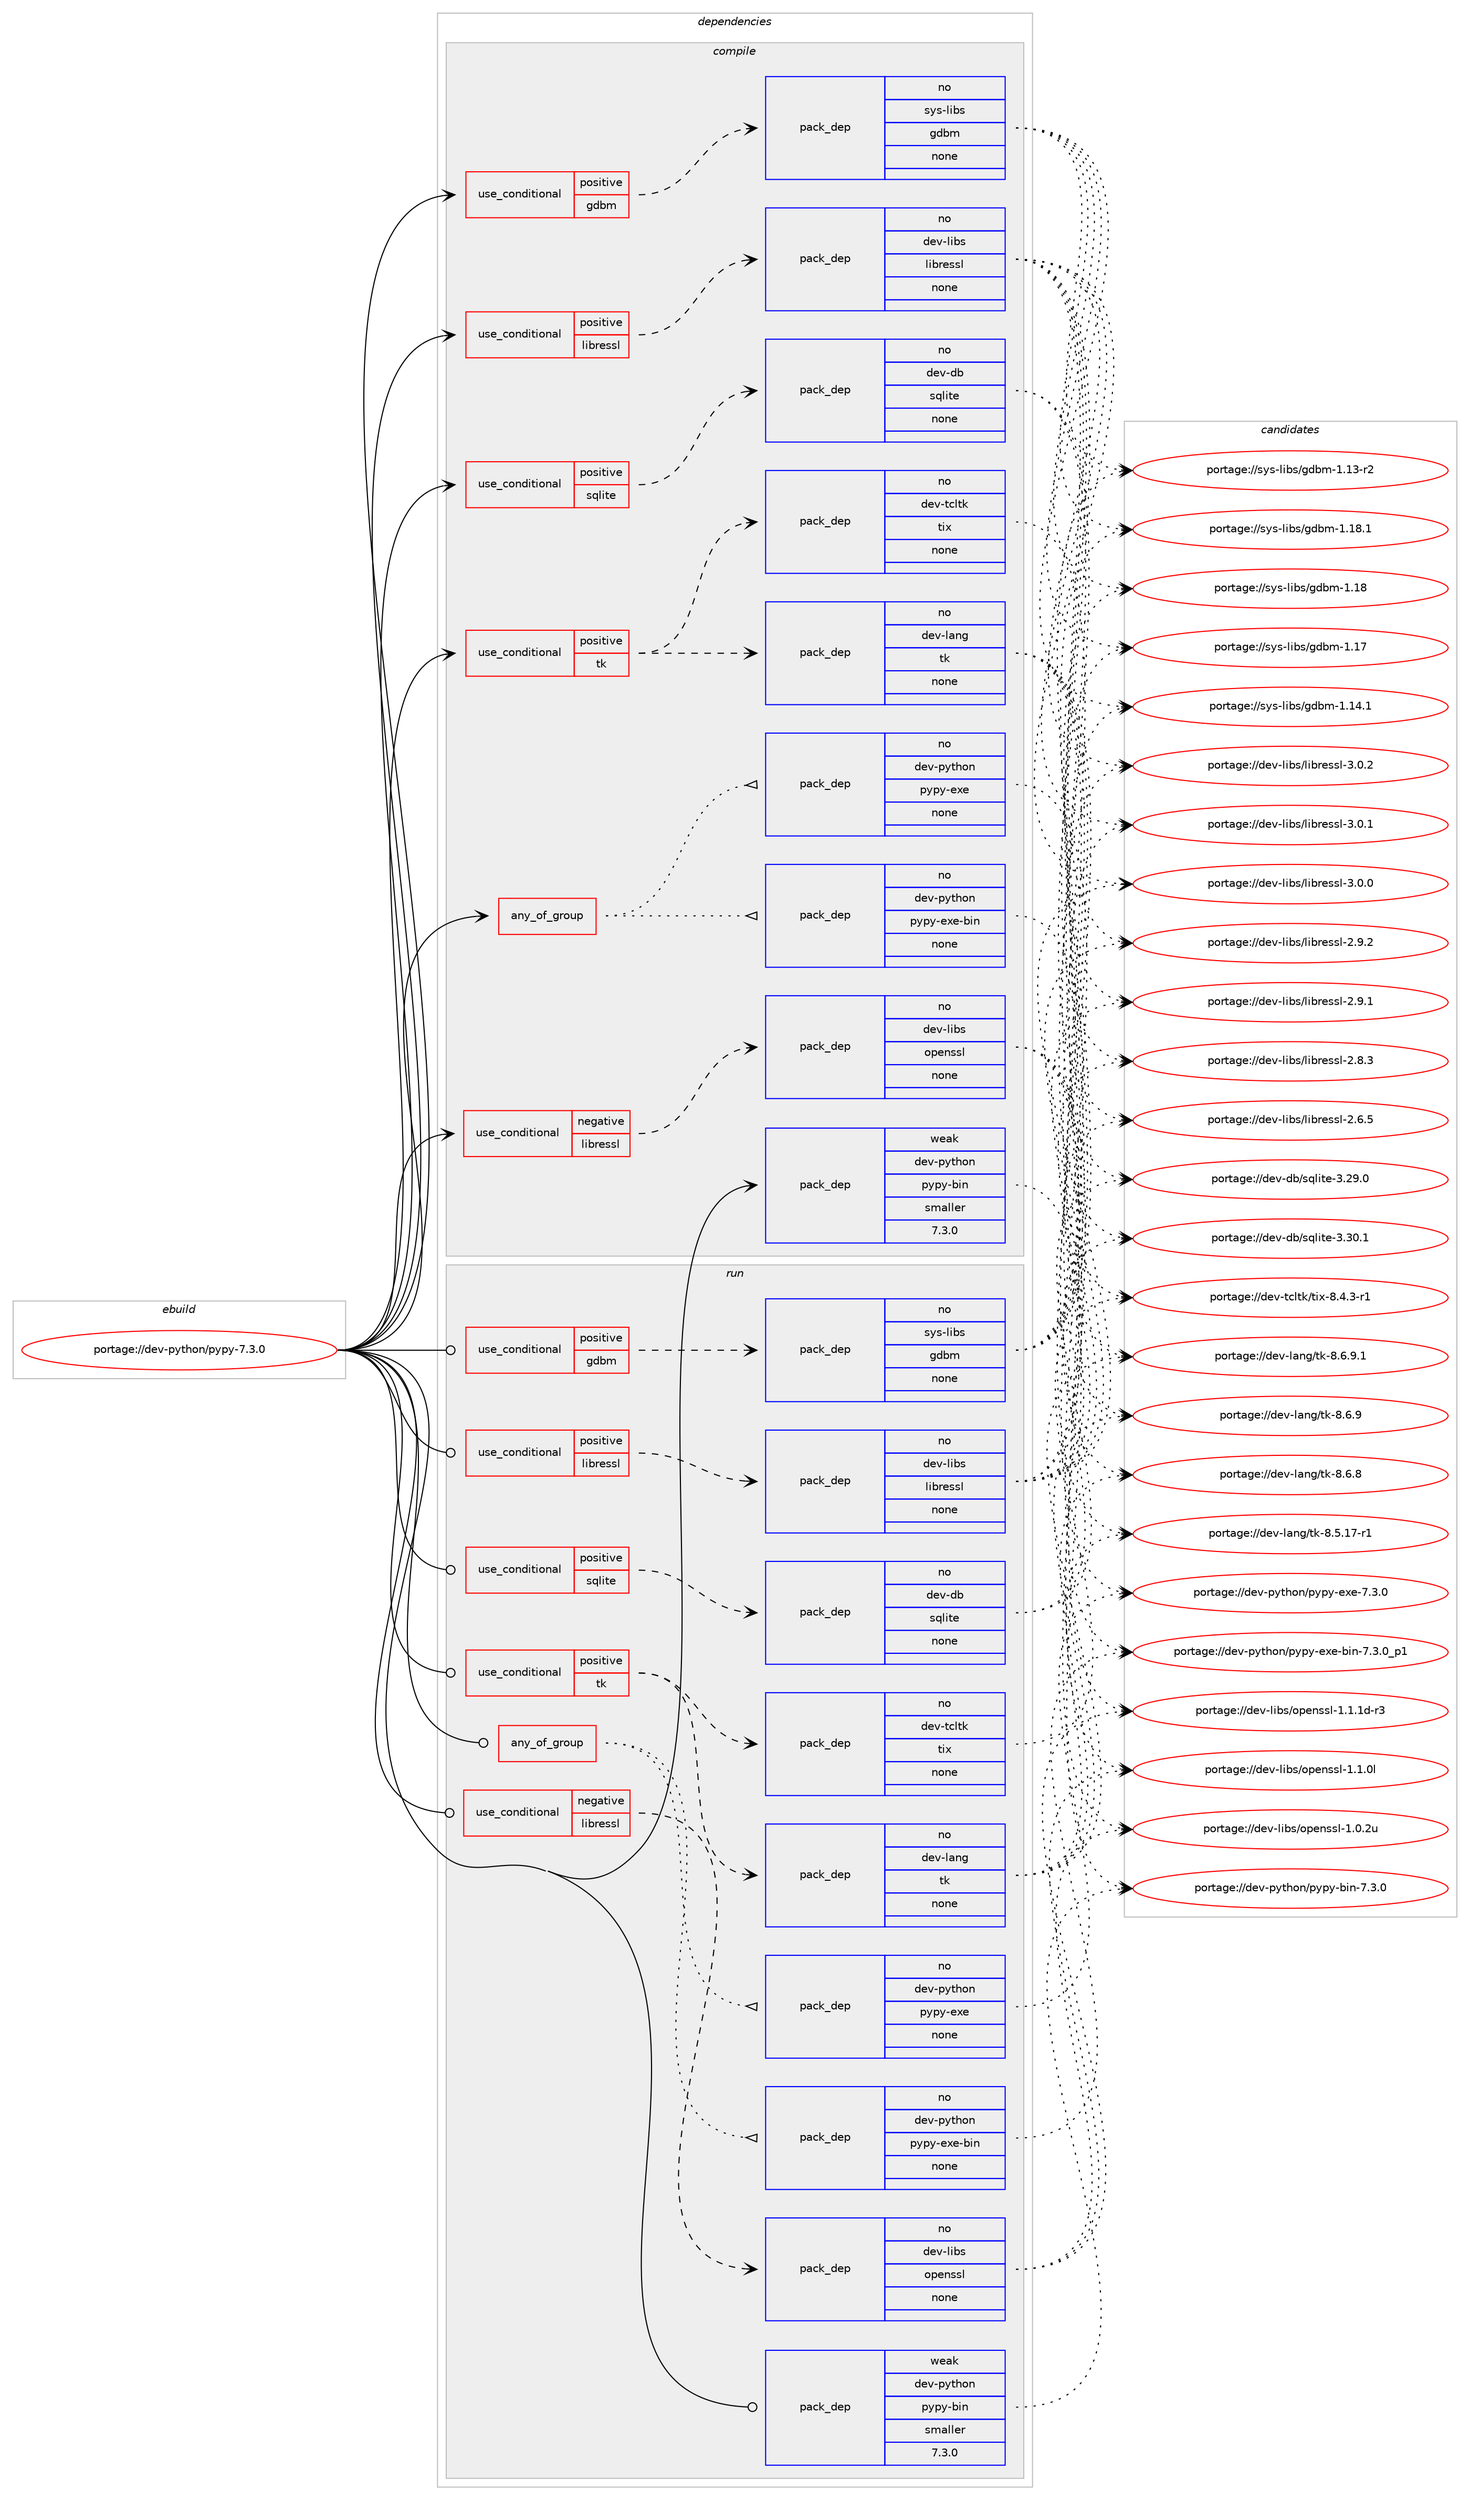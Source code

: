 digraph prolog {

# *************
# Graph options
# *************

newrank=true;
concentrate=true;
compound=true;
graph [rankdir=LR,fontname=Helvetica,fontsize=10,ranksep=1.5];#, ranksep=2.5, nodesep=0.2];
edge  [arrowhead=vee];
node  [fontname=Helvetica,fontsize=10];

# **********
# The ebuild
# **********

subgraph cluster_leftcol {
color=gray;
label=<<i>ebuild</i>>;
id [label="portage://dev-python/pypy-7.3.0", color=red, width=4, href="../dev-python/pypy-7.3.0.svg"];
}

# ****************
# The dependencies
# ****************

subgraph cluster_midcol {
color=gray;
label=<<i>dependencies</i>>;
subgraph cluster_compile {
fillcolor="#eeeeee";
style=filled;
label=<<i>compile</i>>;
subgraph any4718 {
dependency435857 [label=<<TABLE BORDER="0" CELLBORDER="1" CELLSPACING="0" CELLPADDING="4"><TR><TD CELLPADDING="10">any_of_group</TD></TR></TABLE>>, shape=none, color=red];subgraph pack322144 {
dependency435858 [label=<<TABLE BORDER="0" CELLBORDER="1" CELLSPACING="0" CELLPADDING="4" WIDTH="220"><TR><TD ROWSPAN="6" CELLPADDING="30">pack_dep</TD></TR><TR><TD WIDTH="110">no</TD></TR><TR><TD>dev-python</TD></TR><TR><TD>pypy-exe</TD></TR><TR><TD>none</TD></TR><TR><TD></TD></TR></TABLE>>, shape=none, color=blue];
}
dependency435857:e -> dependency435858:w [weight=20,style="dotted",arrowhead="oinv"];
subgraph pack322145 {
dependency435859 [label=<<TABLE BORDER="0" CELLBORDER="1" CELLSPACING="0" CELLPADDING="4" WIDTH="220"><TR><TD ROWSPAN="6" CELLPADDING="30">pack_dep</TD></TR><TR><TD WIDTH="110">no</TD></TR><TR><TD>dev-python</TD></TR><TR><TD>pypy-exe-bin</TD></TR><TR><TD>none</TD></TR><TR><TD></TD></TR></TABLE>>, shape=none, color=blue];
}
dependency435857:e -> dependency435859:w [weight=20,style="dotted",arrowhead="oinv"];
}
id:e -> dependency435857:w [weight=20,style="solid",arrowhead="vee"];
subgraph cond108784 {
dependency435860 [label=<<TABLE BORDER="0" CELLBORDER="1" CELLSPACING="0" CELLPADDING="4"><TR><TD ROWSPAN="3" CELLPADDING="10">use_conditional</TD></TR><TR><TD>negative</TD></TR><TR><TD>libressl</TD></TR></TABLE>>, shape=none, color=red];
subgraph pack322146 {
dependency435861 [label=<<TABLE BORDER="0" CELLBORDER="1" CELLSPACING="0" CELLPADDING="4" WIDTH="220"><TR><TD ROWSPAN="6" CELLPADDING="30">pack_dep</TD></TR><TR><TD WIDTH="110">no</TD></TR><TR><TD>dev-libs</TD></TR><TR><TD>openssl</TD></TR><TR><TD>none</TD></TR><TR><TD></TD></TR></TABLE>>, shape=none, color=blue];
}
dependency435860:e -> dependency435861:w [weight=20,style="dashed",arrowhead="vee"];
}
id:e -> dependency435860:w [weight=20,style="solid",arrowhead="vee"];
subgraph cond108785 {
dependency435862 [label=<<TABLE BORDER="0" CELLBORDER="1" CELLSPACING="0" CELLPADDING="4"><TR><TD ROWSPAN="3" CELLPADDING="10">use_conditional</TD></TR><TR><TD>positive</TD></TR><TR><TD>gdbm</TD></TR></TABLE>>, shape=none, color=red];
subgraph pack322147 {
dependency435863 [label=<<TABLE BORDER="0" CELLBORDER="1" CELLSPACING="0" CELLPADDING="4" WIDTH="220"><TR><TD ROWSPAN="6" CELLPADDING="30">pack_dep</TD></TR><TR><TD WIDTH="110">no</TD></TR><TR><TD>sys-libs</TD></TR><TR><TD>gdbm</TD></TR><TR><TD>none</TD></TR><TR><TD></TD></TR></TABLE>>, shape=none, color=blue];
}
dependency435862:e -> dependency435863:w [weight=20,style="dashed",arrowhead="vee"];
}
id:e -> dependency435862:w [weight=20,style="solid",arrowhead="vee"];
subgraph cond108786 {
dependency435864 [label=<<TABLE BORDER="0" CELLBORDER="1" CELLSPACING="0" CELLPADDING="4"><TR><TD ROWSPAN="3" CELLPADDING="10">use_conditional</TD></TR><TR><TD>positive</TD></TR><TR><TD>libressl</TD></TR></TABLE>>, shape=none, color=red];
subgraph pack322148 {
dependency435865 [label=<<TABLE BORDER="0" CELLBORDER="1" CELLSPACING="0" CELLPADDING="4" WIDTH="220"><TR><TD ROWSPAN="6" CELLPADDING="30">pack_dep</TD></TR><TR><TD WIDTH="110">no</TD></TR><TR><TD>dev-libs</TD></TR><TR><TD>libressl</TD></TR><TR><TD>none</TD></TR><TR><TD></TD></TR></TABLE>>, shape=none, color=blue];
}
dependency435864:e -> dependency435865:w [weight=20,style="dashed",arrowhead="vee"];
}
id:e -> dependency435864:w [weight=20,style="solid",arrowhead="vee"];
subgraph cond108787 {
dependency435866 [label=<<TABLE BORDER="0" CELLBORDER="1" CELLSPACING="0" CELLPADDING="4"><TR><TD ROWSPAN="3" CELLPADDING="10">use_conditional</TD></TR><TR><TD>positive</TD></TR><TR><TD>sqlite</TD></TR></TABLE>>, shape=none, color=red];
subgraph pack322149 {
dependency435867 [label=<<TABLE BORDER="0" CELLBORDER="1" CELLSPACING="0" CELLPADDING="4" WIDTH="220"><TR><TD ROWSPAN="6" CELLPADDING="30">pack_dep</TD></TR><TR><TD WIDTH="110">no</TD></TR><TR><TD>dev-db</TD></TR><TR><TD>sqlite</TD></TR><TR><TD>none</TD></TR><TR><TD></TD></TR></TABLE>>, shape=none, color=blue];
}
dependency435866:e -> dependency435867:w [weight=20,style="dashed",arrowhead="vee"];
}
id:e -> dependency435866:w [weight=20,style="solid",arrowhead="vee"];
subgraph cond108788 {
dependency435868 [label=<<TABLE BORDER="0" CELLBORDER="1" CELLSPACING="0" CELLPADDING="4"><TR><TD ROWSPAN="3" CELLPADDING="10">use_conditional</TD></TR><TR><TD>positive</TD></TR><TR><TD>tk</TD></TR></TABLE>>, shape=none, color=red];
subgraph pack322150 {
dependency435869 [label=<<TABLE BORDER="0" CELLBORDER="1" CELLSPACING="0" CELLPADDING="4" WIDTH="220"><TR><TD ROWSPAN="6" CELLPADDING="30">pack_dep</TD></TR><TR><TD WIDTH="110">no</TD></TR><TR><TD>dev-lang</TD></TR><TR><TD>tk</TD></TR><TR><TD>none</TD></TR><TR><TD></TD></TR></TABLE>>, shape=none, color=blue];
}
dependency435868:e -> dependency435869:w [weight=20,style="dashed",arrowhead="vee"];
subgraph pack322151 {
dependency435870 [label=<<TABLE BORDER="0" CELLBORDER="1" CELLSPACING="0" CELLPADDING="4" WIDTH="220"><TR><TD ROWSPAN="6" CELLPADDING="30">pack_dep</TD></TR><TR><TD WIDTH="110">no</TD></TR><TR><TD>dev-tcltk</TD></TR><TR><TD>tix</TD></TR><TR><TD>none</TD></TR><TR><TD></TD></TR></TABLE>>, shape=none, color=blue];
}
dependency435868:e -> dependency435870:w [weight=20,style="dashed",arrowhead="vee"];
}
id:e -> dependency435868:w [weight=20,style="solid",arrowhead="vee"];
subgraph pack322152 {
dependency435871 [label=<<TABLE BORDER="0" CELLBORDER="1" CELLSPACING="0" CELLPADDING="4" WIDTH="220"><TR><TD ROWSPAN="6" CELLPADDING="30">pack_dep</TD></TR><TR><TD WIDTH="110">weak</TD></TR><TR><TD>dev-python</TD></TR><TR><TD>pypy-bin</TD></TR><TR><TD>smaller</TD></TR><TR><TD>7.3.0</TD></TR></TABLE>>, shape=none, color=blue];
}
id:e -> dependency435871:w [weight=20,style="solid",arrowhead="vee"];
}
subgraph cluster_compileandrun {
fillcolor="#eeeeee";
style=filled;
label=<<i>compile and run</i>>;
}
subgraph cluster_run {
fillcolor="#eeeeee";
style=filled;
label=<<i>run</i>>;
subgraph any4719 {
dependency435872 [label=<<TABLE BORDER="0" CELLBORDER="1" CELLSPACING="0" CELLPADDING="4"><TR><TD CELLPADDING="10">any_of_group</TD></TR></TABLE>>, shape=none, color=red];subgraph pack322153 {
dependency435873 [label=<<TABLE BORDER="0" CELLBORDER="1" CELLSPACING="0" CELLPADDING="4" WIDTH="220"><TR><TD ROWSPAN="6" CELLPADDING="30">pack_dep</TD></TR><TR><TD WIDTH="110">no</TD></TR><TR><TD>dev-python</TD></TR><TR><TD>pypy-exe</TD></TR><TR><TD>none</TD></TR><TR><TD></TD></TR></TABLE>>, shape=none, color=blue];
}
dependency435872:e -> dependency435873:w [weight=20,style="dotted",arrowhead="oinv"];
subgraph pack322154 {
dependency435874 [label=<<TABLE BORDER="0" CELLBORDER="1" CELLSPACING="0" CELLPADDING="4" WIDTH="220"><TR><TD ROWSPAN="6" CELLPADDING="30">pack_dep</TD></TR><TR><TD WIDTH="110">no</TD></TR><TR><TD>dev-python</TD></TR><TR><TD>pypy-exe-bin</TD></TR><TR><TD>none</TD></TR><TR><TD></TD></TR></TABLE>>, shape=none, color=blue];
}
dependency435872:e -> dependency435874:w [weight=20,style="dotted",arrowhead="oinv"];
}
id:e -> dependency435872:w [weight=20,style="solid",arrowhead="odot"];
subgraph cond108789 {
dependency435875 [label=<<TABLE BORDER="0" CELLBORDER="1" CELLSPACING="0" CELLPADDING="4"><TR><TD ROWSPAN="3" CELLPADDING="10">use_conditional</TD></TR><TR><TD>negative</TD></TR><TR><TD>libressl</TD></TR></TABLE>>, shape=none, color=red];
subgraph pack322155 {
dependency435876 [label=<<TABLE BORDER="0" CELLBORDER="1" CELLSPACING="0" CELLPADDING="4" WIDTH="220"><TR><TD ROWSPAN="6" CELLPADDING="30">pack_dep</TD></TR><TR><TD WIDTH="110">no</TD></TR><TR><TD>dev-libs</TD></TR><TR><TD>openssl</TD></TR><TR><TD>none</TD></TR><TR><TD></TD></TR></TABLE>>, shape=none, color=blue];
}
dependency435875:e -> dependency435876:w [weight=20,style="dashed",arrowhead="vee"];
}
id:e -> dependency435875:w [weight=20,style="solid",arrowhead="odot"];
subgraph cond108790 {
dependency435877 [label=<<TABLE BORDER="0" CELLBORDER="1" CELLSPACING="0" CELLPADDING="4"><TR><TD ROWSPAN="3" CELLPADDING="10">use_conditional</TD></TR><TR><TD>positive</TD></TR><TR><TD>gdbm</TD></TR></TABLE>>, shape=none, color=red];
subgraph pack322156 {
dependency435878 [label=<<TABLE BORDER="0" CELLBORDER="1" CELLSPACING="0" CELLPADDING="4" WIDTH="220"><TR><TD ROWSPAN="6" CELLPADDING="30">pack_dep</TD></TR><TR><TD WIDTH="110">no</TD></TR><TR><TD>sys-libs</TD></TR><TR><TD>gdbm</TD></TR><TR><TD>none</TD></TR><TR><TD></TD></TR></TABLE>>, shape=none, color=blue];
}
dependency435877:e -> dependency435878:w [weight=20,style="dashed",arrowhead="vee"];
}
id:e -> dependency435877:w [weight=20,style="solid",arrowhead="odot"];
subgraph cond108791 {
dependency435879 [label=<<TABLE BORDER="0" CELLBORDER="1" CELLSPACING="0" CELLPADDING="4"><TR><TD ROWSPAN="3" CELLPADDING="10">use_conditional</TD></TR><TR><TD>positive</TD></TR><TR><TD>libressl</TD></TR></TABLE>>, shape=none, color=red];
subgraph pack322157 {
dependency435880 [label=<<TABLE BORDER="0" CELLBORDER="1" CELLSPACING="0" CELLPADDING="4" WIDTH="220"><TR><TD ROWSPAN="6" CELLPADDING="30">pack_dep</TD></TR><TR><TD WIDTH="110">no</TD></TR><TR><TD>dev-libs</TD></TR><TR><TD>libressl</TD></TR><TR><TD>none</TD></TR><TR><TD></TD></TR></TABLE>>, shape=none, color=blue];
}
dependency435879:e -> dependency435880:w [weight=20,style="dashed",arrowhead="vee"];
}
id:e -> dependency435879:w [weight=20,style="solid",arrowhead="odot"];
subgraph cond108792 {
dependency435881 [label=<<TABLE BORDER="0" CELLBORDER="1" CELLSPACING="0" CELLPADDING="4"><TR><TD ROWSPAN="3" CELLPADDING="10">use_conditional</TD></TR><TR><TD>positive</TD></TR><TR><TD>sqlite</TD></TR></TABLE>>, shape=none, color=red];
subgraph pack322158 {
dependency435882 [label=<<TABLE BORDER="0" CELLBORDER="1" CELLSPACING="0" CELLPADDING="4" WIDTH="220"><TR><TD ROWSPAN="6" CELLPADDING="30">pack_dep</TD></TR><TR><TD WIDTH="110">no</TD></TR><TR><TD>dev-db</TD></TR><TR><TD>sqlite</TD></TR><TR><TD>none</TD></TR><TR><TD></TD></TR></TABLE>>, shape=none, color=blue];
}
dependency435881:e -> dependency435882:w [weight=20,style="dashed",arrowhead="vee"];
}
id:e -> dependency435881:w [weight=20,style="solid",arrowhead="odot"];
subgraph cond108793 {
dependency435883 [label=<<TABLE BORDER="0" CELLBORDER="1" CELLSPACING="0" CELLPADDING="4"><TR><TD ROWSPAN="3" CELLPADDING="10">use_conditional</TD></TR><TR><TD>positive</TD></TR><TR><TD>tk</TD></TR></TABLE>>, shape=none, color=red];
subgraph pack322159 {
dependency435884 [label=<<TABLE BORDER="0" CELLBORDER="1" CELLSPACING="0" CELLPADDING="4" WIDTH="220"><TR><TD ROWSPAN="6" CELLPADDING="30">pack_dep</TD></TR><TR><TD WIDTH="110">no</TD></TR><TR><TD>dev-lang</TD></TR><TR><TD>tk</TD></TR><TR><TD>none</TD></TR><TR><TD></TD></TR></TABLE>>, shape=none, color=blue];
}
dependency435883:e -> dependency435884:w [weight=20,style="dashed",arrowhead="vee"];
subgraph pack322160 {
dependency435885 [label=<<TABLE BORDER="0" CELLBORDER="1" CELLSPACING="0" CELLPADDING="4" WIDTH="220"><TR><TD ROWSPAN="6" CELLPADDING="30">pack_dep</TD></TR><TR><TD WIDTH="110">no</TD></TR><TR><TD>dev-tcltk</TD></TR><TR><TD>tix</TD></TR><TR><TD>none</TD></TR><TR><TD></TD></TR></TABLE>>, shape=none, color=blue];
}
dependency435883:e -> dependency435885:w [weight=20,style="dashed",arrowhead="vee"];
}
id:e -> dependency435883:w [weight=20,style="solid",arrowhead="odot"];
subgraph pack322161 {
dependency435886 [label=<<TABLE BORDER="0" CELLBORDER="1" CELLSPACING="0" CELLPADDING="4" WIDTH="220"><TR><TD ROWSPAN="6" CELLPADDING="30">pack_dep</TD></TR><TR><TD WIDTH="110">weak</TD></TR><TR><TD>dev-python</TD></TR><TR><TD>pypy-bin</TD></TR><TR><TD>smaller</TD></TR><TR><TD>7.3.0</TD></TR></TABLE>>, shape=none, color=blue];
}
id:e -> dependency435886:w [weight=20,style="solid",arrowhead="odot"];
}
}

# **************
# The candidates
# **************

subgraph cluster_choices {
rank=same;
color=gray;
label=<<i>candidates</i>>;

subgraph choice322144 {
color=black;
nodesep=1;
choice100101118451121211161041111104711212111212145101120101455546514648 [label="portage://dev-python/pypy-exe-7.3.0", color=red, width=4,href="../dev-python/pypy-exe-7.3.0.svg"];
dependency435858:e -> choice100101118451121211161041111104711212111212145101120101455546514648:w [style=dotted,weight="100"];
}
subgraph choice322145 {
color=black;
nodesep=1;
choice10010111845112121116104111110471121211121214510112010145981051104555465146489511249 [label="portage://dev-python/pypy-exe-bin-7.3.0_p1", color=red, width=4,href="../dev-python/pypy-exe-bin-7.3.0_p1.svg"];
dependency435859:e -> choice10010111845112121116104111110471121211121214510112010145981051104555465146489511249:w [style=dotted,weight="100"];
}
subgraph choice322146 {
color=black;
nodesep=1;
choice1001011184510810598115471111121011101151151084549464946491004511451 [label="portage://dev-libs/openssl-1.1.1d-r3", color=red, width=4,href="../dev-libs/openssl-1.1.1d-r3.svg"];
choice100101118451081059811547111112101110115115108454946494648108 [label="portage://dev-libs/openssl-1.1.0l", color=red, width=4,href="../dev-libs/openssl-1.1.0l.svg"];
choice100101118451081059811547111112101110115115108454946484650117 [label="portage://dev-libs/openssl-1.0.2u", color=red, width=4,href="../dev-libs/openssl-1.0.2u.svg"];
dependency435861:e -> choice1001011184510810598115471111121011101151151084549464946491004511451:w [style=dotted,weight="100"];
dependency435861:e -> choice100101118451081059811547111112101110115115108454946494648108:w [style=dotted,weight="100"];
dependency435861:e -> choice100101118451081059811547111112101110115115108454946484650117:w [style=dotted,weight="100"];
}
subgraph choice322147 {
color=black;
nodesep=1;
choice1151211154510810598115471031009810945494649564649 [label="portage://sys-libs/gdbm-1.18.1", color=red, width=4,href="../sys-libs/gdbm-1.18.1.svg"];
choice115121115451081059811547103100981094549464956 [label="portage://sys-libs/gdbm-1.18", color=red, width=4,href="../sys-libs/gdbm-1.18.svg"];
choice115121115451081059811547103100981094549464955 [label="portage://sys-libs/gdbm-1.17", color=red, width=4,href="../sys-libs/gdbm-1.17.svg"];
choice1151211154510810598115471031009810945494649524649 [label="portage://sys-libs/gdbm-1.14.1", color=red, width=4,href="../sys-libs/gdbm-1.14.1.svg"];
choice1151211154510810598115471031009810945494649514511450 [label="portage://sys-libs/gdbm-1.13-r2", color=red, width=4,href="../sys-libs/gdbm-1.13-r2.svg"];
dependency435863:e -> choice1151211154510810598115471031009810945494649564649:w [style=dotted,weight="100"];
dependency435863:e -> choice115121115451081059811547103100981094549464956:w [style=dotted,weight="100"];
dependency435863:e -> choice115121115451081059811547103100981094549464955:w [style=dotted,weight="100"];
dependency435863:e -> choice1151211154510810598115471031009810945494649524649:w [style=dotted,weight="100"];
dependency435863:e -> choice1151211154510810598115471031009810945494649514511450:w [style=dotted,weight="100"];
}
subgraph choice322148 {
color=black;
nodesep=1;
choice10010111845108105981154710810598114101115115108455146484650 [label="portage://dev-libs/libressl-3.0.2", color=red, width=4,href="../dev-libs/libressl-3.0.2.svg"];
choice10010111845108105981154710810598114101115115108455146484649 [label="portage://dev-libs/libressl-3.0.1", color=red, width=4,href="../dev-libs/libressl-3.0.1.svg"];
choice10010111845108105981154710810598114101115115108455146484648 [label="portage://dev-libs/libressl-3.0.0", color=red, width=4,href="../dev-libs/libressl-3.0.0.svg"];
choice10010111845108105981154710810598114101115115108455046574650 [label="portage://dev-libs/libressl-2.9.2", color=red, width=4,href="../dev-libs/libressl-2.9.2.svg"];
choice10010111845108105981154710810598114101115115108455046574649 [label="portage://dev-libs/libressl-2.9.1", color=red, width=4,href="../dev-libs/libressl-2.9.1.svg"];
choice10010111845108105981154710810598114101115115108455046564651 [label="portage://dev-libs/libressl-2.8.3", color=red, width=4,href="../dev-libs/libressl-2.8.3.svg"];
choice10010111845108105981154710810598114101115115108455046544653 [label="portage://dev-libs/libressl-2.6.5", color=red, width=4,href="../dev-libs/libressl-2.6.5.svg"];
dependency435865:e -> choice10010111845108105981154710810598114101115115108455146484650:w [style=dotted,weight="100"];
dependency435865:e -> choice10010111845108105981154710810598114101115115108455146484649:w [style=dotted,weight="100"];
dependency435865:e -> choice10010111845108105981154710810598114101115115108455146484648:w [style=dotted,weight="100"];
dependency435865:e -> choice10010111845108105981154710810598114101115115108455046574650:w [style=dotted,weight="100"];
dependency435865:e -> choice10010111845108105981154710810598114101115115108455046574649:w [style=dotted,weight="100"];
dependency435865:e -> choice10010111845108105981154710810598114101115115108455046564651:w [style=dotted,weight="100"];
dependency435865:e -> choice10010111845108105981154710810598114101115115108455046544653:w [style=dotted,weight="100"];
}
subgraph choice322149 {
color=black;
nodesep=1;
choice10010111845100984711511310810511610145514651484649 [label="portage://dev-db/sqlite-3.30.1", color=red, width=4,href="../dev-db/sqlite-3.30.1.svg"];
choice10010111845100984711511310810511610145514650574648 [label="portage://dev-db/sqlite-3.29.0", color=red, width=4,href="../dev-db/sqlite-3.29.0.svg"];
dependency435867:e -> choice10010111845100984711511310810511610145514651484649:w [style=dotted,weight="100"];
dependency435867:e -> choice10010111845100984711511310810511610145514650574648:w [style=dotted,weight="100"];
}
subgraph choice322150 {
color=black;
nodesep=1;
choice1001011184510897110103471161074556465446574649 [label="portage://dev-lang/tk-8.6.9.1", color=red, width=4,href="../dev-lang/tk-8.6.9.1.svg"];
choice100101118451089711010347116107455646544657 [label="portage://dev-lang/tk-8.6.9", color=red, width=4,href="../dev-lang/tk-8.6.9.svg"];
choice100101118451089711010347116107455646544656 [label="portage://dev-lang/tk-8.6.8", color=red, width=4,href="../dev-lang/tk-8.6.8.svg"];
choice100101118451089711010347116107455646534649554511449 [label="portage://dev-lang/tk-8.5.17-r1", color=red, width=4,href="../dev-lang/tk-8.5.17-r1.svg"];
dependency435869:e -> choice1001011184510897110103471161074556465446574649:w [style=dotted,weight="100"];
dependency435869:e -> choice100101118451089711010347116107455646544657:w [style=dotted,weight="100"];
dependency435869:e -> choice100101118451089711010347116107455646544656:w [style=dotted,weight="100"];
dependency435869:e -> choice100101118451089711010347116107455646534649554511449:w [style=dotted,weight="100"];
}
subgraph choice322151 {
color=black;
nodesep=1;
choice1001011184511699108116107471161051204556465246514511449 [label="portage://dev-tcltk/tix-8.4.3-r1", color=red, width=4,href="../dev-tcltk/tix-8.4.3-r1.svg"];
dependency435870:e -> choice1001011184511699108116107471161051204556465246514511449:w [style=dotted,weight="100"];
}
subgraph choice322152 {
color=black;
nodesep=1;
choice10010111845112121116104111110471121211121214598105110455546514648 [label="portage://dev-python/pypy-bin-7.3.0", color=red, width=4,href="../dev-python/pypy-bin-7.3.0.svg"];
dependency435871:e -> choice10010111845112121116104111110471121211121214598105110455546514648:w [style=dotted,weight="100"];
}
subgraph choice322153 {
color=black;
nodesep=1;
choice100101118451121211161041111104711212111212145101120101455546514648 [label="portage://dev-python/pypy-exe-7.3.0", color=red, width=4,href="../dev-python/pypy-exe-7.3.0.svg"];
dependency435873:e -> choice100101118451121211161041111104711212111212145101120101455546514648:w [style=dotted,weight="100"];
}
subgraph choice322154 {
color=black;
nodesep=1;
choice10010111845112121116104111110471121211121214510112010145981051104555465146489511249 [label="portage://dev-python/pypy-exe-bin-7.3.0_p1", color=red, width=4,href="../dev-python/pypy-exe-bin-7.3.0_p1.svg"];
dependency435874:e -> choice10010111845112121116104111110471121211121214510112010145981051104555465146489511249:w [style=dotted,weight="100"];
}
subgraph choice322155 {
color=black;
nodesep=1;
choice1001011184510810598115471111121011101151151084549464946491004511451 [label="portage://dev-libs/openssl-1.1.1d-r3", color=red, width=4,href="../dev-libs/openssl-1.1.1d-r3.svg"];
choice100101118451081059811547111112101110115115108454946494648108 [label="portage://dev-libs/openssl-1.1.0l", color=red, width=4,href="../dev-libs/openssl-1.1.0l.svg"];
choice100101118451081059811547111112101110115115108454946484650117 [label="portage://dev-libs/openssl-1.0.2u", color=red, width=4,href="../dev-libs/openssl-1.0.2u.svg"];
dependency435876:e -> choice1001011184510810598115471111121011101151151084549464946491004511451:w [style=dotted,weight="100"];
dependency435876:e -> choice100101118451081059811547111112101110115115108454946494648108:w [style=dotted,weight="100"];
dependency435876:e -> choice100101118451081059811547111112101110115115108454946484650117:w [style=dotted,weight="100"];
}
subgraph choice322156 {
color=black;
nodesep=1;
choice1151211154510810598115471031009810945494649564649 [label="portage://sys-libs/gdbm-1.18.1", color=red, width=4,href="../sys-libs/gdbm-1.18.1.svg"];
choice115121115451081059811547103100981094549464956 [label="portage://sys-libs/gdbm-1.18", color=red, width=4,href="../sys-libs/gdbm-1.18.svg"];
choice115121115451081059811547103100981094549464955 [label="portage://sys-libs/gdbm-1.17", color=red, width=4,href="../sys-libs/gdbm-1.17.svg"];
choice1151211154510810598115471031009810945494649524649 [label="portage://sys-libs/gdbm-1.14.1", color=red, width=4,href="../sys-libs/gdbm-1.14.1.svg"];
choice1151211154510810598115471031009810945494649514511450 [label="portage://sys-libs/gdbm-1.13-r2", color=red, width=4,href="../sys-libs/gdbm-1.13-r2.svg"];
dependency435878:e -> choice1151211154510810598115471031009810945494649564649:w [style=dotted,weight="100"];
dependency435878:e -> choice115121115451081059811547103100981094549464956:w [style=dotted,weight="100"];
dependency435878:e -> choice115121115451081059811547103100981094549464955:w [style=dotted,weight="100"];
dependency435878:e -> choice1151211154510810598115471031009810945494649524649:w [style=dotted,weight="100"];
dependency435878:e -> choice1151211154510810598115471031009810945494649514511450:w [style=dotted,weight="100"];
}
subgraph choice322157 {
color=black;
nodesep=1;
choice10010111845108105981154710810598114101115115108455146484650 [label="portage://dev-libs/libressl-3.0.2", color=red, width=4,href="../dev-libs/libressl-3.0.2.svg"];
choice10010111845108105981154710810598114101115115108455146484649 [label="portage://dev-libs/libressl-3.0.1", color=red, width=4,href="../dev-libs/libressl-3.0.1.svg"];
choice10010111845108105981154710810598114101115115108455146484648 [label="portage://dev-libs/libressl-3.0.0", color=red, width=4,href="../dev-libs/libressl-3.0.0.svg"];
choice10010111845108105981154710810598114101115115108455046574650 [label="portage://dev-libs/libressl-2.9.2", color=red, width=4,href="../dev-libs/libressl-2.9.2.svg"];
choice10010111845108105981154710810598114101115115108455046574649 [label="portage://dev-libs/libressl-2.9.1", color=red, width=4,href="../dev-libs/libressl-2.9.1.svg"];
choice10010111845108105981154710810598114101115115108455046564651 [label="portage://dev-libs/libressl-2.8.3", color=red, width=4,href="../dev-libs/libressl-2.8.3.svg"];
choice10010111845108105981154710810598114101115115108455046544653 [label="portage://dev-libs/libressl-2.6.5", color=red, width=4,href="../dev-libs/libressl-2.6.5.svg"];
dependency435880:e -> choice10010111845108105981154710810598114101115115108455146484650:w [style=dotted,weight="100"];
dependency435880:e -> choice10010111845108105981154710810598114101115115108455146484649:w [style=dotted,weight="100"];
dependency435880:e -> choice10010111845108105981154710810598114101115115108455146484648:w [style=dotted,weight="100"];
dependency435880:e -> choice10010111845108105981154710810598114101115115108455046574650:w [style=dotted,weight="100"];
dependency435880:e -> choice10010111845108105981154710810598114101115115108455046574649:w [style=dotted,weight="100"];
dependency435880:e -> choice10010111845108105981154710810598114101115115108455046564651:w [style=dotted,weight="100"];
dependency435880:e -> choice10010111845108105981154710810598114101115115108455046544653:w [style=dotted,weight="100"];
}
subgraph choice322158 {
color=black;
nodesep=1;
choice10010111845100984711511310810511610145514651484649 [label="portage://dev-db/sqlite-3.30.1", color=red, width=4,href="../dev-db/sqlite-3.30.1.svg"];
choice10010111845100984711511310810511610145514650574648 [label="portage://dev-db/sqlite-3.29.0", color=red, width=4,href="../dev-db/sqlite-3.29.0.svg"];
dependency435882:e -> choice10010111845100984711511310810511610145514651484649:w [style=dotted,weight="100"];
dependency435882:e -> choice10010111845100984711511310810511610145514650574648:w [style=dotted,weight="100"];
}
subgraph choice322159 {
color=black;
nodesep=1;
choice1001011184510897110103471161074556465446574649 [label="portage://dev-lang/tk-8.6.9.1", color=red, width=4,href="../dev-lang/tk-8.6.9.1.svg"];
choice100101118451089711010347116107455646544657 [label="portage://dev-lang/tk-8.6.9", color=red, width=4,href="../dev-lang/tk-8.6.9.svg"];
choice100101118451089711010347116107455646544656 [label="portage://dev-lang/tk-8.6.8", color=red, width=4,href="../dev-lang/tk-8.6.8.svg"];
choice100101118451089711010347116107455646534649554511449 [label="portage://dev-lang/tk-8.5.17-r1", color=red, width=4,href="../dev-lang/tk-8.5.17-r1.svg"];
dependency435884:e -> choice1001011184510897110103471161074556465446574649:w [style=dotted,weight="100"];
dependency435884:e -> choice100101118451089711010347116107455646544657:w [style=dotted,weight="100"];
dependency435884:e -> choice100101118451089711010347116107455646544656:w [style=dotted,weight="100"];
dependency435884:e -> choice100101118451089711010347116107455646534649554511449:w [style=dotted,weight="100"];
}
subgraph choice322160 {
color=black;
nodesep=1;
choice1001011184511699108116107471161051204556465246514511449 [label="portage://dev-tcltk/tix-8.4.3-r1", color=red, width=4,href="../dev-tcltk/tix-8.4.3-r1.svg"];
dependency435885:e -> choice1001011184511699108116107471161051204556465246514511449:w [style=dotted,weight="100"];
}
subgraph choice322161 {
color=black;
nodesep=1;
choice10010111845112121116104111110471121211121214598105110455546514648 [label="portage://dev-python/pypy-bin-7.3.0", color=red, width=4,href="../dev-python/pypy-bin-7.3.0.svg"];
dependency435886:e -> choice10010111845112121116104111110471121211121214598105110455546514648:w [style=dotted,weight="100"];
}
}

}

